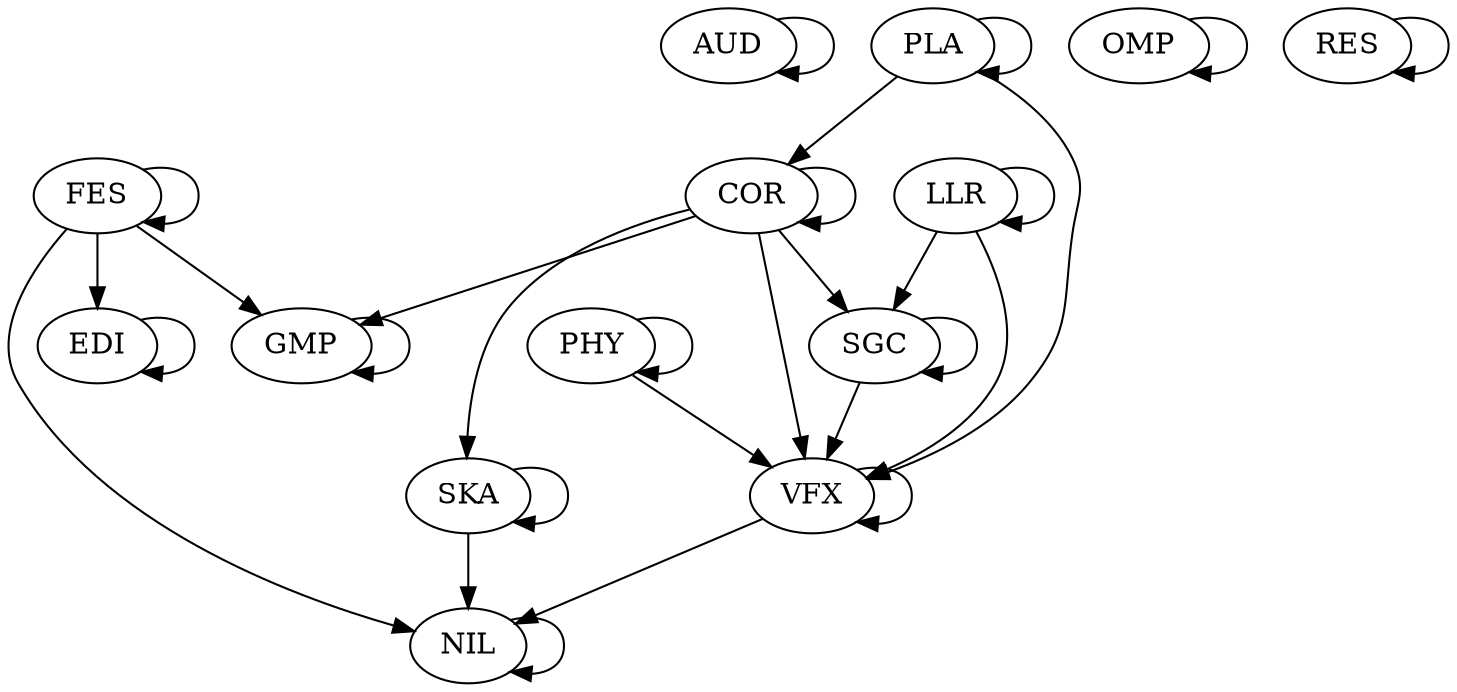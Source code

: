 digraph "source tree" {
	"AUD" -> "AUD"
	"COR" -> "COR"
	"PLA" -> "COR"
	"EDI" -> "EDI"
	"FES" -> "EDI"
	"FES" -> "FES"
	"COR" -> "GMP"
	"FES" -> "GMP"
	"GMP" -> "GMP"
	"LLR" -> "LLR"
	"FES" -> "NIL"
	"NIL" -> "NIL"
	"SKA" -> "NIL"
	"VFX" -> "NIL"
	"OMP" -> "OMP"
	"PHY" -> "PHY"
	"PLA" -> "PLA"
	"RES" -> "RES"
	"COR" -> "SGC"
	"LLR" -> "SGC"
	"SGC" -> "SGC"
	"COR" -> "SKA"
	"SKA" -> "SKA"
	"COR" -> "VFX"
	"LLR" -> "VFX"
	"PHY" -> "VFX"
	"PLA" -> "VFX"
	"SGC" -> "VFX"
	"VFX" -> "VFX"
}